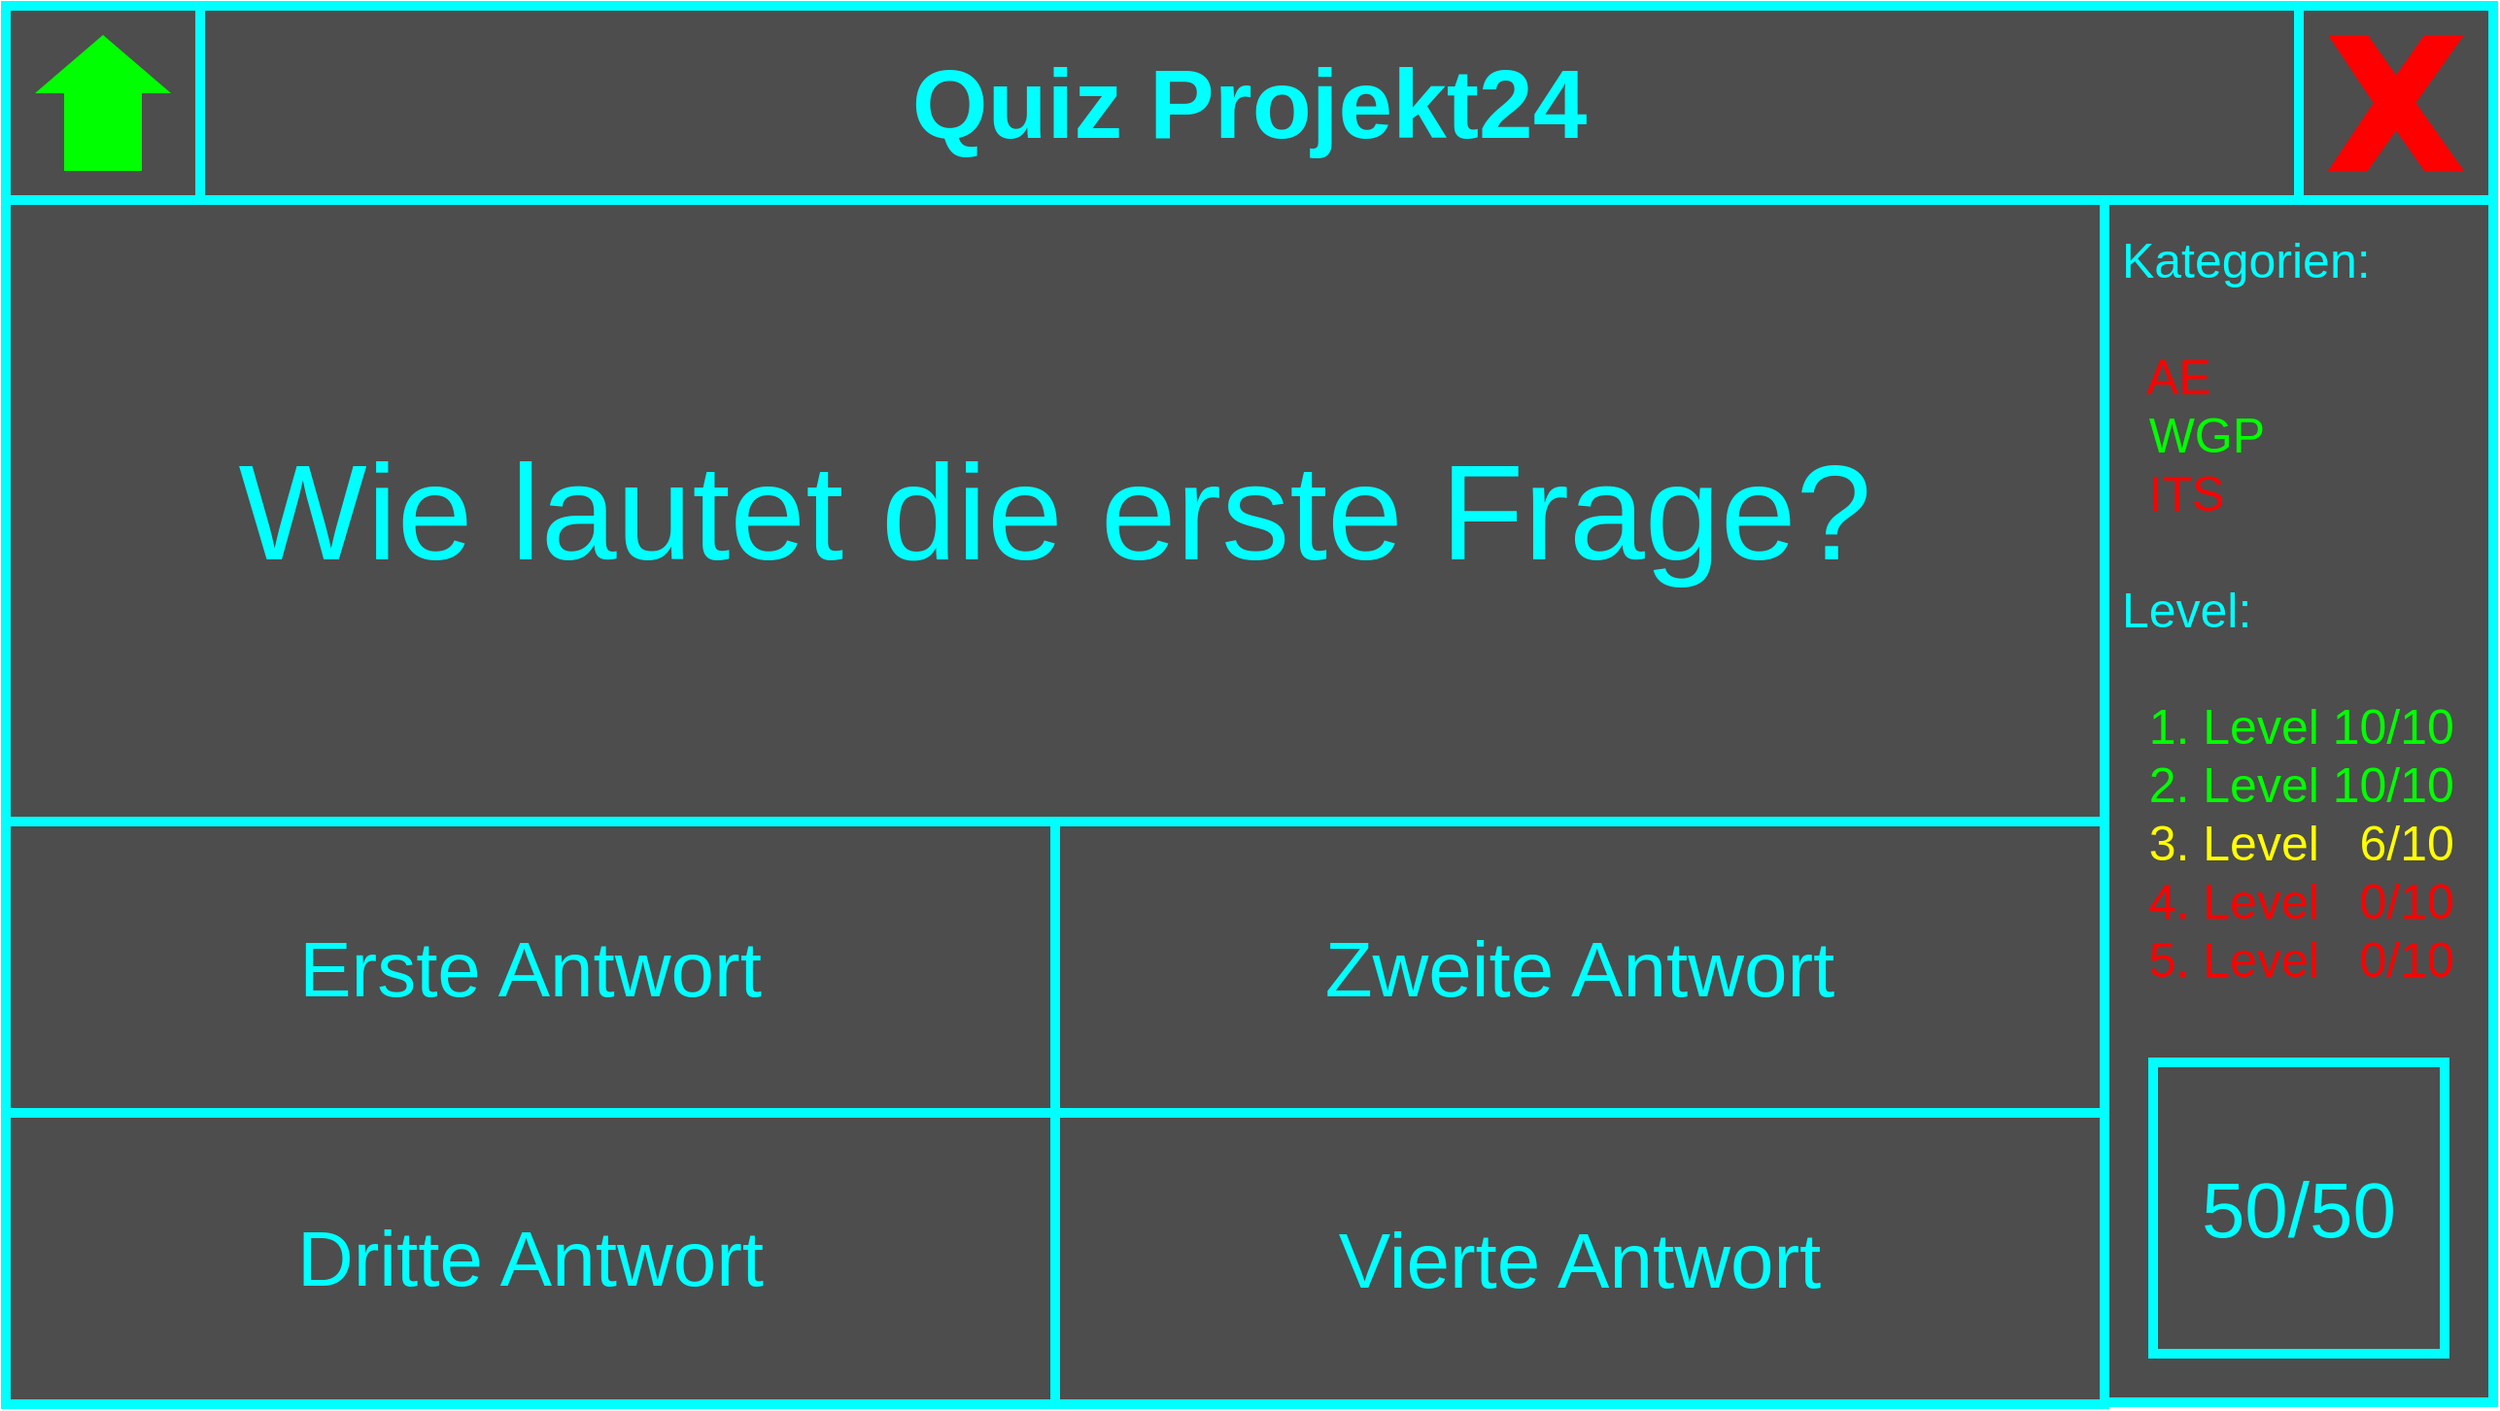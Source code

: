 <mxfile version="14.6.10" type="device"><diagram id="7ufu-2xWMey9KHMllkBW" name="Page-1"><mxGraphModel dx="1038" dy="1648" grid="1" gridSize="10" guides="1" tooltips="1" connect="1" arrows="1" fold="1" page="1" pageScale="1" pageWidth="827" pageHeight="1169" math="0" shadow="0"><root><mxCell id="0"/><mxCell id="1" parent="0"/><mxCell id="PIx4minwWeIDictenfKv-2" value="" style="rounded=0;whiteSpace=wrap;html=1;strokeWidth=5;strokeColor=#00FFFF;fillColor=#4D4D4D;" parent="1" vertex="1"><mxGeometry x="10" y="-1160" width="1280" height="719" as="geometry"/></mxCell><mxCell id="hrVlhJLjyYroPqGzbjyj-2" value="" style="rounded=0;whiteSpace=wrap;html=1;labelBackgroundColor=none;strokeColor=#00FFFF;strokeWidth=5;fillColor=#4D4D4D;" parent="1" vertex="1"><mxGeometry x="10" y="-1160" width="1280" height="100" as="geometry"/></mxCell><mxCell id="PIx4minwWeIDictenfKv-18" value="" style="endArrow=none;html=1;exitX=0.75;exitY=1;exitDx=0;exitDy=0;" parent="1" edge="1"><mxGeometry width="50" height="50" relative="1" as="geometry"><mxPoint x="1090" y="-441" as="sourcePoint"/><mxPoint x="1090" y="-1060" as="targetPoint"/></mxGeometry></mxCell><mxCell id="PIx4minwWeIDictenfKv-20" value="" style="whiteSpace=wrap;html=1;aspect=fixed;strokeColor=#00FFFF;strokeWidth=5;fillColor=#4D4D4D;" parent="1" vertex="1"><mxGeometry x="1190" y="-1160" width="100" height="100" as="geometry"/></mxCell><mxCell id="PIx4minwWeIDictenfKv-21" value="" style="verticalLabelPosition=bottom;verticalAlign=top;html=1;shape=mxgraph.basic.x;fillColor=#FF0000;strokeColor=none;" parent="1" vertex="1"><mxGeometry x="1205" y="-1145" width="70" height="70" as="geometry"/></mxCell><mxCell id="PIx4minwWeIDictenfKv-22" value="" style="whiteSpace=wrap;html=1;aspect=fixed;strokeWidth=5;strokeColor=#00FFFF;fillColor=#4D4D4D;" parent="1" vertex="1"><mxGeometry x="10" y="-1160" width="100" height="100" as="geometry"/></mxCell><mxCell id="PIx4minwWeIDictenfKv-30" value="" style="group" parent="1" vertex="1" connectable="0"><mxGeometry x="25" y="-1145" width="70" height="70" as="geometry"/></mxCell><mxCell id="PIx4minwWeIDictenfKv-28" value="" style="triangle;whiteSpace=wrap;html=1;direction=north;strokeColor=none;fillColor=#00FF00;" parent="PIx4minwWeIDictenfKv-30" vertex="1"><mxGeometry width="70" height="30" as="geometry"/></mxCell><mxCell id="PIx4minwWeIDictenfKv-29" value="" style="whiteSpace=wrap;html=1;aspect=fixed;strokeColor=none;fillColor=#00FF00;" parent="PIx4minwWeIDictenfKv-30" vertex="1"><mxGeometry x="15" y="30" width="40" height="40" as="geometry"/></mxCell><mxCell id="PIx4minwWeIDictenfKv-44" value="&lt;font style=&quot;font-size: 40px&quot; color=&quot;#00FFFF&quot;&gt;50/50&lt;/font&gt;" style="text;html=1;align=center;verticalAlign=middle;whiteSpace=wrap;rounded=0;strokeWidth=5;labelBorderColor=none;strokeColor=#00FFFF;" parent="1" vertex="1"><mxGeometry x="1115" y="-616" width="150" height="150" as="geometry"/></mxCell><mxCell id="PIx4minwWeIDictenfKv-70" value="&lt;b&gt;&lt;font style=&quot;font-size: 50px&quot;&gt;&lt;font color=&quot;#00FFFF&quot;&gt;Quiz Projekt24&lt;/font&gt;&lt;br&gt;&lt;/font&gt;&lt;/b&gt;" style="text;html=1;strokeColor=none;fillColor=none;align=center;verticalAlign=middle;whiteSpace=wrap;rounded=0;startSize=30;" parent="1" vertex="1"><mxGeometry x="110" y="-1160" width="1080" height="100" as="geometry"/></mxCell><mxCell id="hrVlhJLjyYroPqGzbjyj-3" value="" style="rounded=0;whiteSpace=wrap;html=1;labelBackgroundColor=none;strokeColor=#00FFFF;strokeWidth=5;fillColor=#4D4D4D;" parent="1" vertex="1"><mxGeometry x="10" y="-1060" width="1080" height="620" as="geometry"/></mxCell><mxCell id="PIx4minwWeIDictenfKv-42" value="&lt;font style=&quot;font-size: 70px&quot; color=&quot;#00FFFF&quot;&gt;&lt;font style=&quot;font-size: 70px&quot;&gt;Wie lautet die erste Frage?&lt;/font&gt;&lt;br&gt;&lt;/font&gt;" style="text;html=1;strokeColor=none;fillColor=none;align=center;verticalAlign=middle;whiteSpace=wrap;rounded=0;" parent="1" vertex="1"><mxGeometry x="10" y="-1060" width="1080" height="320" as="geometry"/></mxCell><mxCell id="hrVlhJLjyYroPqGzbjyj-4" value="" style="rounded=0;whiteSpace=wrap;html=1;labelBackgroundColor=none;strokeColor=#00FFFF;strokeWidth=5;fillColor=#4D4D4D;" parent="1" vertex="1"><mxGeometry x="10" y="-740" width="1080" height="300" as="geometry"/></mxCell><mxCell id="hrVlhJLjyYroPqGzbjyj-5" value="" style="rounded=0;whiteSpace=wrap;html=1;labelBackgroundColor=none;strokeColor=#00FFFF;strokeWidth=5;fillColor=#4D4D4D;" parent="1" vertex="1"><mxGeometry x="10" y="-740" width="540" height="150" as="geometry"/></mxCell><mxCell id="hrVlhJLjyYroPqGzbjyj-6" value="" style="rounded=0;whiteSpace=wrap;html=1;labelBackgroundColor=none;strokeColor=#00FFFF;strokeWidth=5;fillColor=#4D4D4D;" parent="1" vertex="1"><mxGeometry x="10" y="-590" width="540" height="150" as="geometry"/></mxCell><mxCell id="hrVlhJLjyYroPqGzbjyj-7" value="" style="rounded=0;whiteSpace=wrap;html=1;labelBackgroundColor=none;strokeColor=#00FFFF;strokeWidth=5;fillColor=#4D4D4D;" parent="1" vertex="1"><mxGeometry x="550" y="-740" width="540" height="150" as="geometry"/></mxCell><mxCell id="hrVlhJLjyYroPqGzbjyj-8" value="" style="rounded=0;whiteSpace=wrap;html=1;labelBackgroundColor=none;strokeColor=#00FFFF;strokeWidth=5;fillColor=#4D4D4D;" parent="1" vertex="1"><mxGeometry x="550" y="-590" width="540" height="150" as="geometry"/></mxCell><mxCell id="hrVlhJLjyYroPqGzbjyj-9" value="&lt;font style=&quot;font-size: 40px&quot;&gt;&lt;font color=&quot;#00FFFF&quot;&gt;Erste Antwort&lt;/font&gt;&lt;br&gt;&lt;/font&gt;" style="text;html=1;strokeColor=none;fillColor=none;align=center;verticalAlign=middle;whiteSpace=wrap;rounded=0;labelBackgroundColor=none;" parent="1" vertex="1"><mxGeometry x="10" y="-740" width="540" height="150" as="geometry"/></mxCell><mxCell id="hrVlhJLjyYroPqGzbjyj-10" value="&lt;font style=&quot;font-size: 40px&quot;&gt;&lt;font color=&quot;#00FFFF&quot;&gt;Zweite Antwort&lt;/font&gt;&lt;br&gt;&lt;/font&gt;" style="text;html=1;strokeColor=none;fillColor=none;align=center;verticalAlign=middle;whiteSpace=wrap;rounded=0;labelBackgroundColor=none;" parent="1" vertex="1"><mxGeometry x="550" y="-740" width="540" height="150" as="geometry"/></mxCell><mxCell id="hrVlhJLjyYroPqGzbjyj-11" value="&lt;font style=&quot;font-size: 40px&quot;&gt;&lt;font color=&quot;#00FFFF&quot;&gt;Dritte Antwort&lt;/font&gt;&lt;br&gt;&lt;/font&gt;" style="text;html=1;strokeColor=none;fillColor=none;align=center;verticalAlign=middle;whiteSpace=wrap;rounded=0;labelBackgroundColor=none;" parent="1" vertex="1"><mxGeometry x="10" y="-591" width="540" height="150" as="geometry"/></mxCell><mxCell id="hrVlhJLjyYroPqGzbjyj-12" value="&lt;font style=&quot;font-size: 40px&quot;&gt;&lt;font color=&quot;#00FFFF&quot;&gt;Vierte Antwort&lt;/font&gt;&lt;br&gt;&lt;/font&gt;" style="text;html=1;strokeColor=none;fillColor=none;align=center;verticalAlign=middle;whiteSpace=wrap;rounded=0;labelBackgroundColor=none;" parent="1" vertex="1"><mxGeometry x="550" y="-590" width="540" height="150" as="geometry"/></mxCell><mxCell id="hrVlhJLjyYroPqGzbjyj-13" value="&lt;div style=&quot;font-size: 25px&quot; align=&quot;left&quot;&gt;&lt;font style=&quot;font-size: 25px&quot; color=&quot;#00FFFF&quot;&gt;&amp;nbsp;Kategorien:&lt;/font&gt;&lt;/div&gt;&lt;div style=&quot;font-size: 25px&quot; align=&quot;left&quot;&gt;&lt;font style=&quot;font-size: 25px&quot; color=&quot;#00FFFF&quot;&gt;&lt;br&gt;&lt;/font&gt;&lt;/div&gt;&lt;div style=&quot;font-size: 25px&quot; align=&quot;left&quot;&gt;&lt;font style=&quot;font-size: 25px&quot; color=&quot;#FF0000&quot;&gt;&amp;nbsp;&amp;nbsp; AE&lt;/font&gt;&lt;font style=&quot;font-size: 25px&quot;&gt;&lt;br&gt;&lt;font style=&quot;font-size: 25px&quot; color=&quot;#00FF00&quot;&gt;&amp;nbsp;&amp;nbsp; WGP&lt;/font&gt;&lt;br&gt;&lt;font style=&quot;font-size: 25px&quot; color=&quot;#FF0000&quot;&gt;&amp;nbsp;&amp;nbsp; ITS&lt;/font&gt;&lt;/font&gt;&lt;/div&gt;&lt;div style=&quot;font-size: 25px&quot; align=&quot;left&quot;&gt;&lt;font style=&quot;font-size: 25px&quot; color=&quot;#FF0000&quot;&gt;&lt;br&gt;&lt;/font&gt;&lt;/div&gt;&lt;div style=&quot;font-size: 25px&quot; align=&quot;left&quot;&gt;&lt;font style=&quot;font-size: 25px&quot; color=&quot;#FF0000&quot;&gt;&lt;font style=&quot;font-size: 25px&quot; color=&quot;#00FFFF&quot;&gt;&amp;nbsp;Level:&lt;/font&gt;&lt;/font&gt;&lt;/div&gt;&lt;div style=&quot;font-size: 25px&quot; align=&quot;left&quot;&gt;&lt;font style=&quot;font-size: 25px&quot; color=&quot;#FF0000&quot;&gt;&lt;font style=&quot;font-size: 25px&quot; color=&quot;#00FFFF&quot;&gt;&lt;br&gt;&lt;/font&gt;&lt;/font&gt;&lt;/div&gt;&lt;div style=&quot;font-size: 25px&quot; align=&quot;left&quot;&gt;&lt;font style=&quot;font-size: 25px&quot; color=&quot;#FF0000&quot;&gt;&lt;font style=&quot;font-size: 25px&quot; color=&quot;#00FFFF&quot;&gt;&lt;font style=&quot;font-size: 25px&quot; color=&quot;#00FF00&quot;&gt;&amp;nbsp;&amp;nbsp; 1. Level 10/10&lt;br&gt;&lt;/font&gt;&lt;/font&gt;&lt;/font&gt;&lt;/div&gt;&lt;div style=&quot;font-size: 25px&quot; align=&quot;left&quot;&gt;&lt;font style=&quot;font-size: 25px&quot; color=&quot;#FF0000&quot;&gt;&lt;font style=&quot;font-size: 25px&quot; color=&quot;#00FFFF&quot;&gt;&lt;font style=&quot;font-size: 25px&quot; color=&quot;#00FF00&quot;&gt;&amp;nbsp;&amp;nbsp; 2. Level 10/10&lt;br&gt;&lt;/font&gt;&lt;/font&gt;&lt;/font&gt;&lt;/div&gt;&lt;div style=&quot;font-size: 25px&quot; align=&quot;left&quot;&gt;&lt;font style=&quot;font-size: 25px&quot; color=&quot;#FF0000&quot;&gt;&lt;font style=&quot;font-size: 25px&quot; color=&quot;#00FFFF&quot;&gt;&lt;font style=&quot;font-size: 25px&quot; color=&quot;#00FF00&quot;&gt;&amp;nbsp;&amp;nbsp; &lt;font style=&quot;font-size: 25px&quot; color=&quot;#FFFF00&quot;&gt;3. Level&amp;nbsp;&amp;nbsp; 6/10&lt;br&gt;&lt;/font&gt;&lt;/font&gt;&lt;/font&gt;&lt;/font&gt;&lt;/div&gt;&lt;div style=&quot;font-size: 25px&quot; align=&quot;left&quot;&gt;&lt;font style=&quot;font-size: 25px&quot; color=&quot;#FF0000&quot;&gt;&lt;font style=&quot;font-size: 25px&quot; color=&quot;#00FFFF&quot;&gt;&lt;font style=&quot;font-size: 25px&quot; color=&quot;#00FF00&quot;&gt;&lt;font style=&quot;font-size: 25px&quot; color=&quot;#FFFF00&quot;&gt;&amp;nbsp;&amp;nbsp; &lt;font style=&quot;font-size: 25px&quot; color=&quot;#FF0000&quot;&gt;4. Level&amp;nbsp;&amp;nbsp; 0/10&lt;br&gt;&lt;/font&gt;&lt;/font&gt;&lt;/font&gt;&lt;/font&gt;&lt;/font&gt;&lt;/div&gt;&lt;div style=&quot;font-size: 25px&quot; align=&quot;left&quot;&gt;&lt;font style=&quot;font-size: 25px&quot; color=&quot;#FF0000&quot;&gt;&lt;font style=&quot;font-size: 25px&quot; color=&quot;#00FFFF&quot;&gt;&lt;font style=&quot;font-size: 25px&quot; color=&quot;#00FF00&quot;&gt;&lt;font style=&quot;font-size: 25px&quot; color=&quot;#FFFF00&quot;&gt;&lt;font style=&quot;font-size: 25px&quot; color=&quot;#FF0000&quot;&gt;&amp;nbsp;&amp;nbsp; 5. Level&lt;/font&gt;&lt;/font&gt;&lt;/font&gt;&lt;/font&gt;&amp;nbsp;&amp;nbsp; 0/10&lt;br&gt;&lt;/font&gt;&lt;/div&gt;" style="text;html=1;strokeColor=none;fillColor=none;align=left;verticalAlign=middle;whiteSpace=wrap;rounded=0;labelBackgroundColor=none;" parent="1" vertex="1"><mxGeometry x="1090" y="-1060" width="200" height="420" as="geometry"/></mxCell></root></mxGraphModel></diagram></mxfile>